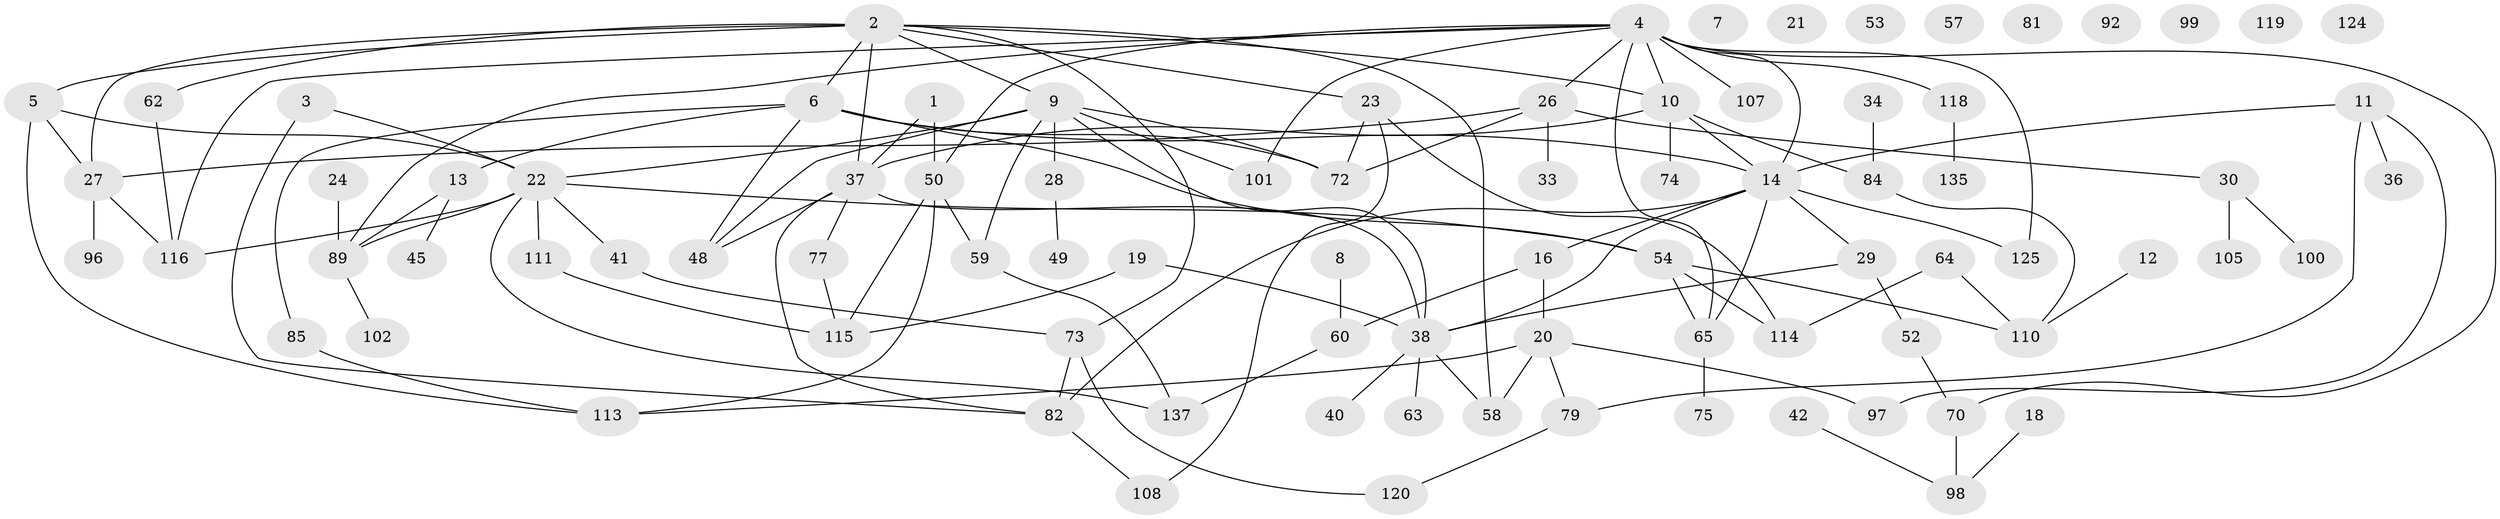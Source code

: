 // original degree distribution, {2: 0.2152777777777778, 3: 0.2222222222222222, 4: 0.19444444444444445, 7: 0.013888888888888888, 0: 0.05555555555555555, 1: 0.2222222222222222, 6: 0.020833333333333332, 5: 0.05555555555555555}
// Generated by graph-tools (version 1.1) at 2025/16/03/04/25 18:16:45]
// undirected, 86 vertices, 124 edges
graph export_dot {
graph [start="1"]
  node [color=gray90,style=filled];
  1;
  2 [super="+35+51"];
  3 [super="+67"];
  4 [super="+139+17+94"];
  5 [super="+142"];
  6 [super="+91+68"];
  7;
  8 [super="+47"];
  9 [super="+126+87"];
  10 [super="+32+43+31"];
  11 [super="+61"];
  12;
  13;
  14 [super="+15+104"];
  16 [super="+83"];
  18;
  19;
  20 [super="+25"];
  21 [super="+131"];
  22 [super="+46"];
  23 [super="+112+106"];
  24;
  26 [super="+39"];
  27 [super="+128"];
  28 [super="+78"];
  29;
  30 [super="+95"];
  33;
  34;
  36;
  37 [super="+55+66"];
  38 [super="+56"];
  40;
  41;
  42;
  45;
  48;
  49;
  50;
  52;
  53;
  54 [super="+93"];
  57;
  58;
  59;
  60;
  62 [super="+76"];
  63;
  64;
  65;
  70;
  72 [super="+121"];
  73;
  74;
  75;
  77 [super="+130"];
  79 [super="+88"];
  81;
  82 [super="+117"];
  84;
  85;
  89;
  92;
  96;
  97;
  98 [super="+134"];
  99;
  100;
  101;
  102;
  105;
  107;
  108 [super="+127"];
  110;
  111;
  113;
  114;
  115;
  116;
  118;
  119;
  120;
  124;
  125;
  135;
  137 [super="+138"];
  1 -- 37;
  1 -- 50;
  2 -- 27;
  2 -- 5;
  2 -- 37 [weight=2];
  2 -- 23;
  2 -- 10;
  2 -- 62;
  2 -- 73;
  2 -- 6;
  2 -- 9;
  2 -- 58;
  3 -- 82;
  3 -- 22;
  4 -- 101;
  4 -- 70;
  4 -- 89;
  4 -- 125;
  4 -- 65;
  4 -- 50;
  4 -- 118;
  4 -- 107;
  4 -- 10;
  4 -- 26;
  4 -- 116;
  4 -- 14;
  5 -- 113;
  5 -- 27;
  5 -- 22;
  6 -- 48;
  6 -- 54 [weight=2];
  6 -- 72;
  6 -- 85;
  6 -- 14;
  6 -- 13;
  8 -- 60;
  9 -- 101;
  9 -- 48;
  9 -- 38;
  9 -- 72 [weight=2];
  9 -- 59;
  9 -- 28;
  9 -- 22;
  10 -- 14;
  10 -- 37;
  10 -- 74;
  10 -- 84;
  11 -- 36;
  11 -- 79;
  11 -- 14;
  11 -- 97;
  12 -- 110;
  13 -- 45;
  13 -- 89;
  14 -- 65;
  14 -- 82;
  14 -- 29;
  14 -- 125;
  14 -- 16;
  14 -- 38;
  16 -- 20;
  16 -- 60;
  18 -- 98;
  19 -- 115;
  19 -- 38;
  20 -- 58;
  20 -- 79;
  20 -- 97;
  20 -- 113;
  22 -- 116;
  22 -- 41;
  22 -- 137;
  22 -- 111;
  22 -- 54;
  22 -- 89;
  23 -- 114;
  23 -- 72;
  23 -- 108;
  24 -- 89;
  26 -- 30;
  26 -- 27;
  26 -- 33;
  26 -- 72;
  27 -- 116;
  27 -- 96;
  28 -- 49;
  29 -- 52;
  29 -- 38;
  30 -- 105;
  30 -- 100;
  34 -- 84;
  37 -- 48;
  37 -- 82;
  37 -- 77;
  37 -- 38;
  38 -- 58;
  38 -- 63;
  38 -- 40;
  41 -- 73;
  42 -- 98;
  50 -- 59;
  50 -- 113;
  50 -- 115;
  52 -- 70;
  54 -- 65;
  54 -- 114;
  54 -- 110;
  59 -- 137;
  60 -- 137;
  62 -- 116;
  64 -- 110;
  64 -- 114;
  65 -- 75;
  70 -- 98;
  73 -- 120;
  73 -- 82;
  77 -- 115;
  79 -- 120;
  82 -- 108;
  84 -- 110;
  85 -- 113;
  89 -- 102;
  111 -- 115;
  118 -- 135;
}
